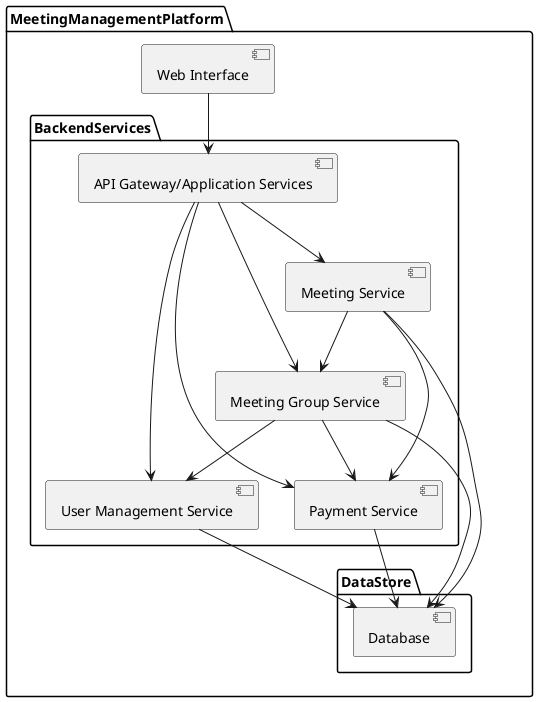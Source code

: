 @startuml
package MeetingManagementPlatform {
  [Web Interface] as Frontend

  package BackendServices {
    [API Gateway/Application Services] as APIGateway
    [User Management Service] as UserMgmt
    [Meeting Group Service] as MeetingGroupSvc
    [Meeting Service] as MeetingSvc
    [Payment Service] as PaymentSvc
  }

  package DataStore {
    [Database] as DB
  }

  ' Frontend interactions
  Frontend --> APIGateway

  ' API Gateway orchestration
  APIGateway --> UserMgmt
  APIGateway --> MeetingGroupSvc
  APIGateway --> MeetingSvc
  APIGateway --> PaymentSvc

  ' Service internal interactions and dependencies
  MeetingGroupSvc --> UserMgmt
  MeetingGroupSvc --> PaymentSvc
  MeetingSvc --> MeetingGroupSvc
  MeetingSvc --> PaymentSvc

  ' Data persistence
  UserMgmt --> DB
  MeetingGroupSvc --> DB
  MeetingSvc --> DB
  PaymentSvc --> DB
}
@enduml
